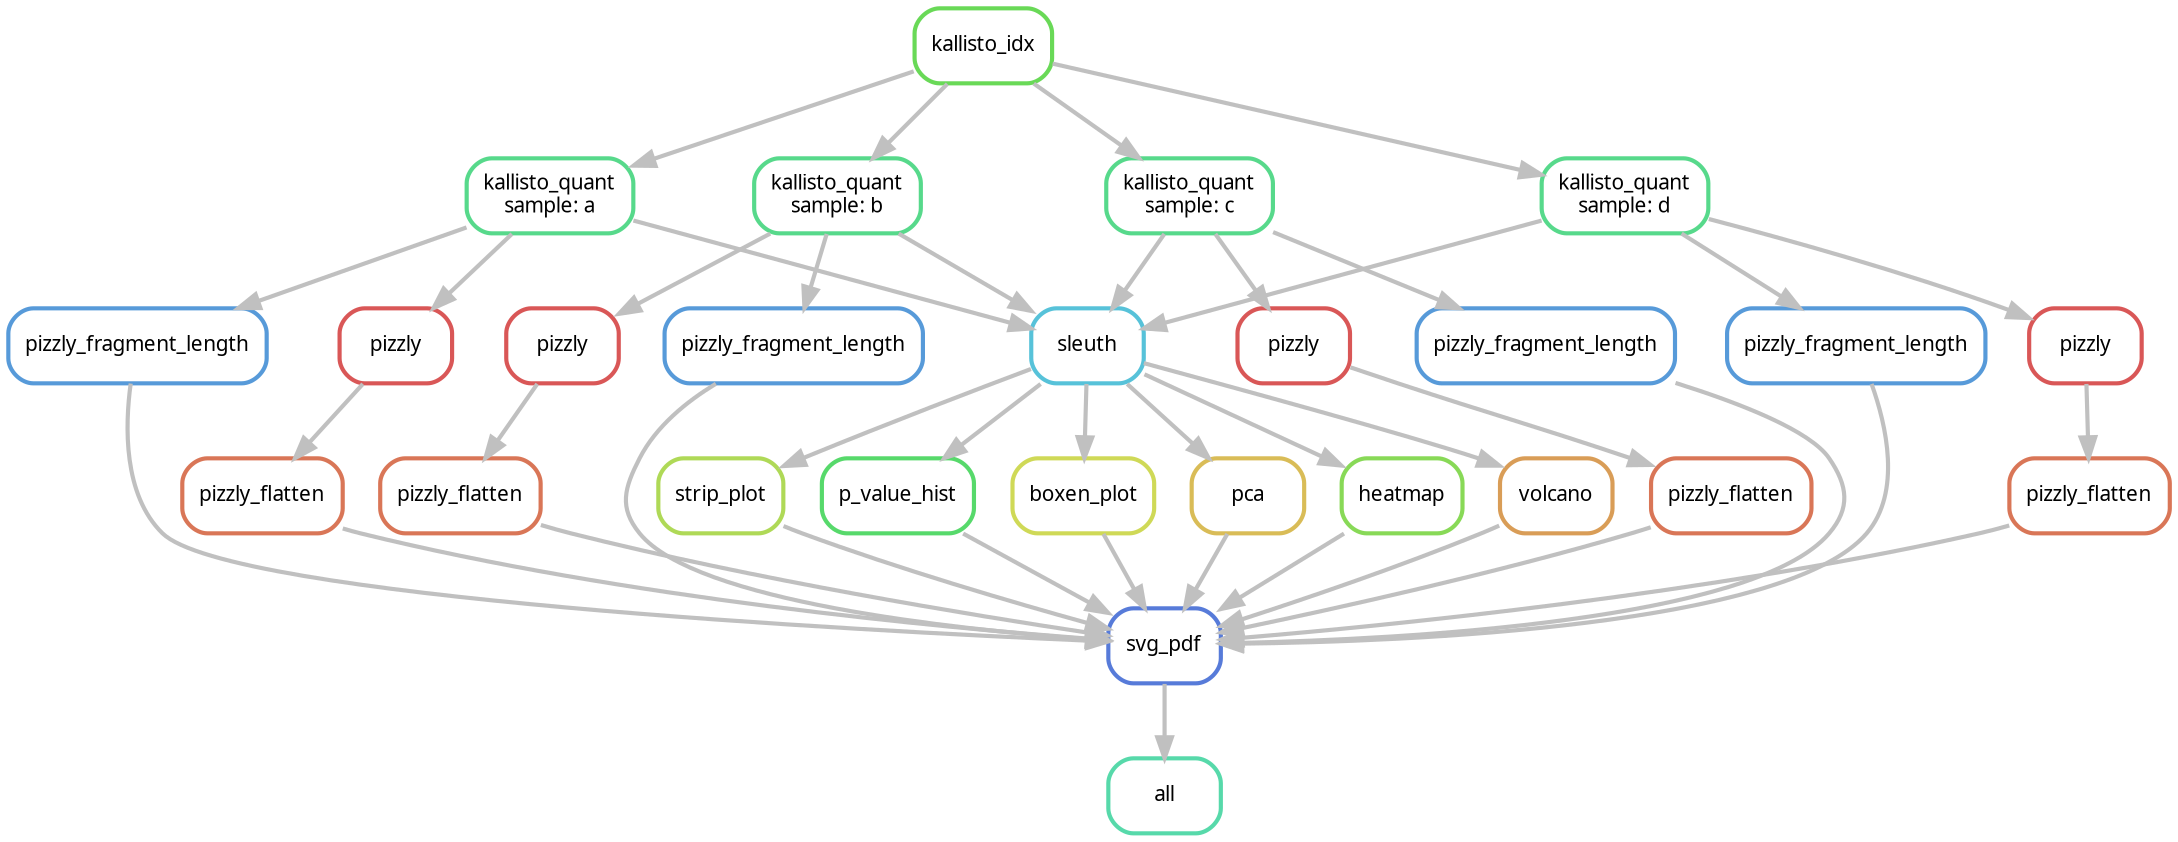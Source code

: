 digraph snakemake_dag {
    graph[bgcolor=white, margin=0];
    node[shape=box, style=rounded, fontname=sans,                 fontsize=10, penwidth=2];
    edge[penwidth=2, color=grey];
	0[label = "all", color = "0.44 0.6 0.85", style="rounded"];
	1[label = "svg_pdf", color = "0.62 0.6 0.85", style="rounded"];
	2[label = "strip_plot", color = "0.22 0.6 0.85", style="rounded"];
	3[label = "sleuth", color = "0.53 0.6 0.85", style="rounded"];
	4[label = "kallisto_quant\nsample: a", color = "0.40 0.6 0.85", style="rounded"];
	5[label = "kallisto_idx", color = "0.31 0.6 0.85", style="rounded"];
	6[label = "kallisto_quant\nsample: b", color = "0.40 0.6 0.85", style="rounded"];
	7[label = "kallisto_quant\nsample: c", color = "0.40 0.6 0.85", style="rounded"];
	8[label = "kallisto_quant\nsample: d", color = "0.40 0.6 0.85", style="rounded"];
	9[label = "p_value_hist", color = "0.36 0.6 0.85", style="rounded"];
	10[label = "boxen_plot", color = "0.18 0.6 0.85", style="rounded"];
	11[label = "pca", color = "0.13 0.6 0.85", style="rounded"];
	12[label = "heatmap", color = "0.27 0.6 0.85", style="rounded"];
	13[label = "volcano", color = "0.09 0.6 0.85", style="rounded"];
	14[label = "pizzly_flatten", color = "0.04 0.6 0.85", style="rounded"];
	15[label = "pizzly", color = "0.00 0.6 0.85", style="rounded"];
	16[label = "pizzly_flatten", color = "0.04 0.6 0.85", style="rounded"];
	17[label = "pizzly", color = "0.00 0.6 0.85", style="rounded"];
	18[label = "pizzly_flatten", color = "0.04 0.6 0.85", style="rounded"];
	19[label = "pizzly", color = "0.00 0.6 0.85", style="rounded"];
	20[label = "pizzly_flatten", color = "0.04 0.6 0.85", style="rounded"];
	21[label = "pizzly", color = "0.00 0.6 0.85", style="rounded"];
	22[label = "pizzly_fragment_length", color = "0.58 0.6 0.85", style="rounded"];
	23[label = "pizzly_fragment_length", color = "0.58 0.6 0.85", style="rounded"];
	24[label = "pizzly_fragment_length", color = "0.58 0.6 0.85", style="rounded"];
	25[label = "pizzly_fragment_length", color = "0.58 0.6 0.85", style="rounded"];
	1 -> 0
	2 -> 1
	9 -> 1
	10 -> 1
	11 -> 1
	12 -> 1
	13 -> 1
	14 -> 1
	16 -> 1
	18 -> 1
	20 -> 1
	22 -> 1
	23 -> 1
	24 -> 1
	25 -> 1
	3 -> 2
	4 -> 3
	6 -> 3
	7 -> 3
	8 -> 3
	5 -> 4
	5 -> 6
	5 -> 7
	5 -> 8
	3 -> 9
	3 -> 10
	3 -> 11
	3 -> 12
	3 -> 13
	15 -> 14
	4 -> 15
	17 -> 16
	6 -> 17
	19 -> 18
	7 -> 19
	21 -> 20
	8 -> 21
	4 -> 22
	6 -> 23
	7 -> 24
	8 -> 25
}            
